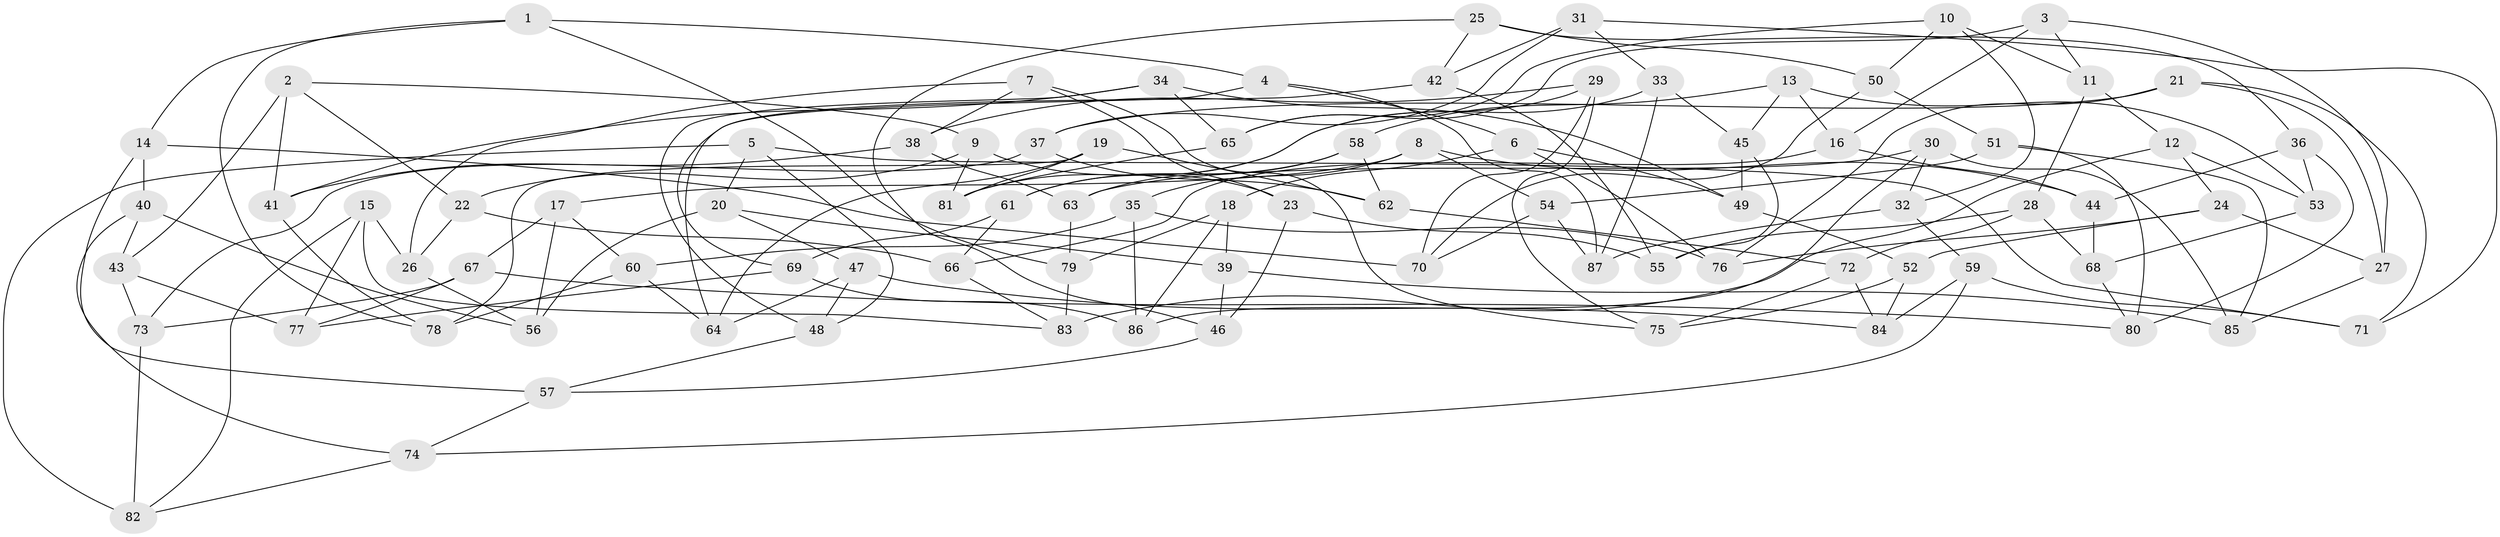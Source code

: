 // coarse degree distribution, {6: 0.4772727272727273, 4: 0.25, 5: 0.20454545454545456, 7: 0.022727272727272728, 8: 0.045454545454545456}
// Generated by graph-tools (version 1.1) at 2025/38/03/04/25 23:38:20]
// undirected, 87 vertices, 174 edges
graph export_dot {
  node [color=gray90,style=filled];
  1;
  2;
  3;
  4;
  5;
  6;
  7;
  8;
  9;
  10;
  11;
  12;
  13;
  14;
  15;
  16;
  17;
  18;
  19;
  20;
  21;
  22;
  23;
  24;
  25;
  26;
  27;
  28;
  29;
  30;
  31;
  32;
  33;
  34;
  35;
  36;
  37;
  38;
  39;
  40;
  41;
  42;
  43;
  44;
  45;
  46;
  47;
  48;
  49;
  50;
  51;
  52;
  53;
  54;
  55;
  56;
  57;
  58;
  59;
  60;
  61;
  62;
  63;
  64;
  65;
  66;
  67;
  68;
  69;
  70;
  71;
  72;
  73;
  74;
  75;
  76;
  77;
  78;
  79;
  80;
  81;
  82;
  83;
  84;
  85;
  86;
  87;
  1 -- 14;
  1 -- 79;
  1 -- 78;
  1 -- 4;
  2 -- 43;
  2 -- 22;
  2 -- 9;
  2 -- 41;
  3 -- 11;
  3 -- 65;
  3 -- 16;
  3 -- 27;
  4 -- 69;
  4 -- 87;
  4 -- 6;
  5 -- 48;
  5 -- 71;
  5 -- 82;
  5 -- 20;
  6 -- 49;
  6 -- 18;
  6 -- 76;
  7 -- 23;
  7 -- 75;
  7 -- 26;
  7 -- 38;
  8 -- 35;
  8 -- 44;
  8 -- 54;
  8 -- 17;
  9 -- 22;
  9 -- 23;
  9 -- 81;
  10 -- 50;
  10 -- 65;
  10 -- 11;
  10 -- 32;
  11 -- 12;
  11 -- 28;
  12 -- 24;
  12 -- 83;
  12 -- 53;
  13 -- 53;
  13 -- 16;
  13 -- 45;
  13 -- 58;
  14 -- 57;
  14 -- 70;
  14 -- 40;
  15 -- 83;
  15 -- 77;
  15 -- 82;
  15 -- 26;
  16 -- 66;
  16 -- 44;
  17 -- 60;
  17 -- 67;
  17 -- 56;
  18 -- 79;
  18 -- 86;
  18 -- 39;
  19 -- 62;
  19 -- 64;
  19 -- 78;
  19 -- 81;
  20 -- 56;
  20 -- 39;
  20 -- 47;
  21 -- 76;
  21 -- 71;
  21 -- 27;
  21 -- 37;
  22 -- 26;
  22 -- 66;
  23 -- 46;
  23 -- 55;
  24 -- 52;
  24 -- 76;
  24 -- 27;
  25 -- 36;
  25 -- 42;
  25 -- 50;
  25 -- 46;
  26 -- 56;
  27 -- 85;
  28 -- 72;
  28 -- 68;
  28 -- 55;
  29 -- 75;
  29 -- 61;
  29 -- 38;
  29 -- 70;
  30 -- 32;
  30 -- 63;
  30 -- 86;
  30 -- 85;
  31 -- 42;
  31 -- 37;
  31 -- 33;
  31 -- 71;
  32 -- 87;
  32 -- 59;
  33 -- 45;
  33 -- 87;
  33 -- 81;
  34 -- 49;
  34 -- 65;
  34 -- 48;
  34 -- 41;
  35 -- 76;
  35 -- 86;
  35 -- 60;
  36 -- 44;
  36 -- 80;
  36 -- 53;
  37 -- 73;
  37 -- 62;
  38 -- 41;
  38 -- 63;
  39 -- 46;
  39 -- 85;
  40 -- 56;
  40 -- 74;
  40 -- 43;
  41 -- 78;
  42 -- 64;
  42 -- 55;
  43 -- 77;
  43 -- 73;
  44 -- 68;
  45 -- 49;
  45 -- 55;
  46 -- 57;
  47 -- 64;
  47 -- 84;
  47 -- 48;
  48 -- 57;
  49 -- 52;
  50 -- 51;
  50 -- 70;
  51 -- 85;
  51 -- 54;
  51 -- 80;
  52 -- 75;
  52 -- 84;
  53 -- 68;
  54 -- 87;
  54 -- 70;
  57 -- 74;
  58 -- 61;
  58 -- 62;
  58 -- 63;
  59 -- 84;
  59 -- 71;
  59 -- 74;
  60 -- 78;
  60 -- 64;
  61 -- 69;
  61 -- 66;
  62 -- 72;
  63 -- 79;
  65 -- 81;
  66 -- 83;
  67 -- 73;
  67 -- 80;
  67 -- 77;
  68 -- 80;
  69 -- 86;
  69 -- 77;
  72 -- 84;
  72 -- 75;
  73 -- 82;
  74 -- 82;
  79 -- 83;
}
